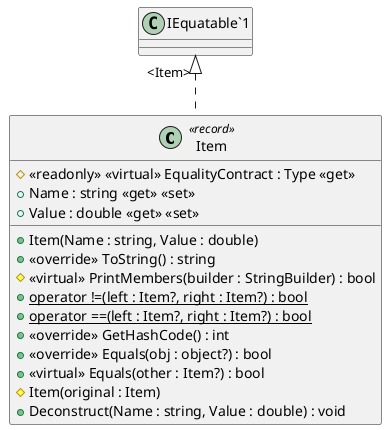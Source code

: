 @startuml Item
class Item <<record>>  {
    + Item(Name : string, Value : double)
    # <<readonly>> <<virtual>> EqualityContract : Type <<get>>
    + Name : string <<get>> <<set>>
    + Value : double <<get>> <<set>>
    + <<override>> ToString() : string
    # <<virtual>> PrintMembers(builder : StringBuilder) : bool
    + {static} operator !=(left : Item?, right : Item?) : bool
    + {static} operator ==(left : Item?, right : Item?) : bool
    + <<override>> GetHashCode() : int
    + <<override>> Equals(obj : object?) : bool
    + <<virtual>> Equals(other : Item?) : bool
    # Item(original : Item)
    + Deconstruct(Name : string, Value : double) : void
}
"IEquatable`1" "<Item>" <|.. Item
@enduml